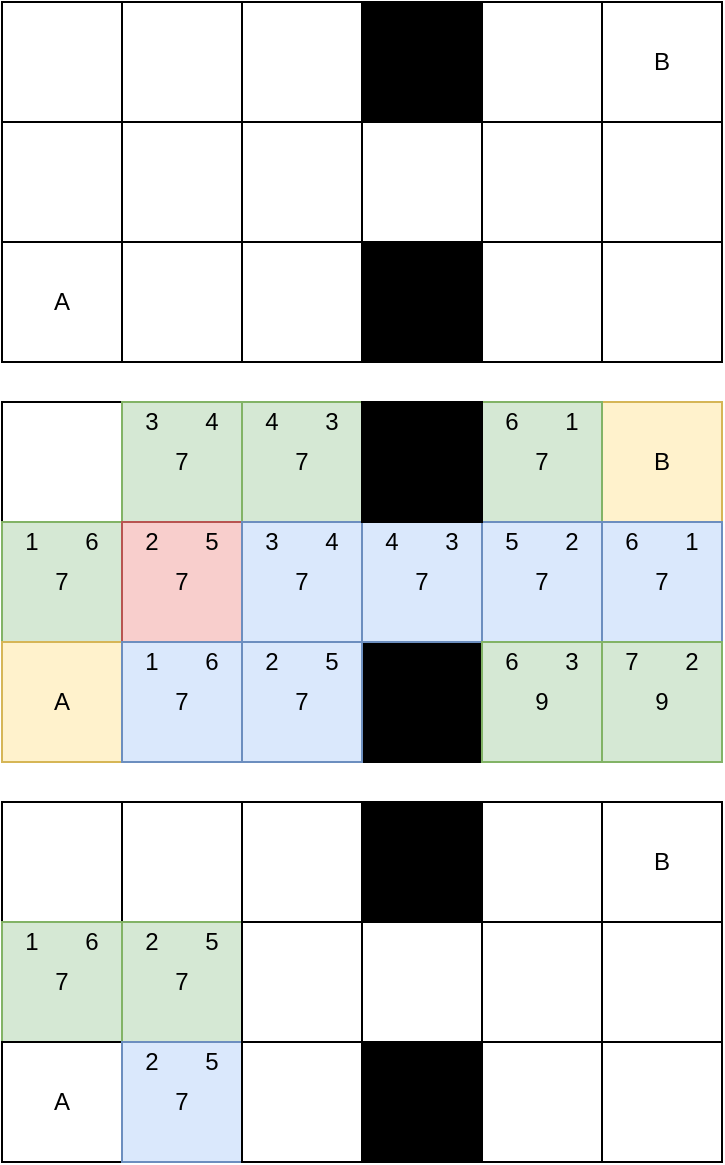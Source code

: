 <mxfile version="14.0.1" type="github">
  <diagram id="WG4QoraHiiLLyt8BlyPx" name="Page-1">
    <mxGraphModel dx="1177" dy="647" grid="1" gridSize="10" guides="1" tooltips="1" connect="1" arrows="1" fold="1" page="1" pageScale="1" pageWidth="827" pageHeight="1169" math="0" shadow="0">
      <root>
        <mxCell id="0" />
        <mxCell id="1" parent="0" />
        <mxCell id="RaWM7hHFEuQszaUXWWl6-1" value="" style="rounded=0;whiteSpace=wrap;html=1;" vertex="1" parent="1">
          <mxGeometry x="210" y="460" width="60" height="60" as="geometry" />
        </mxCell>
        <mxCell id="RaWM7hHFEuQszaUXWWl6-2" value="7" style="rounded=0;whiteSpace=wrap;html=1;fillColor=#d5e8d4;strokeColor=#82b366;" vertex="1" parent="1">
          <mxGeometry x="210" y="520" width="60" height="60" as="geometry" />
        </mxCell>
        <mxCell id="RaWM7hHFEuQszaUXWWl6-3" value="A" style="rounded=0;whiteSpace=wrap;html=1;fillColor=#fff2cc;strokeColor=#d6b656;" vertex="1" parent="1">
          <mxGeometry x="210" y="580" width="60" height="60" as="geometry" />
        </mxCell>
        <mxCell id="RaWM7hHFEuQszaUXWWl6-4" value="7" style="rounded=0;whiteSpace=wrap;html=1;fillColor=#d5e8d4;strokeColor=#82b366;" vertex="1" parent="1">
          <mxGeometry x="270" y="460" width="60" height="60" as="geometry" />
        </mxCell>
        <mxCell id="RaWM7hHFEuQszaUXWWl6-5" value="7" style="rounded=0;whiteSpace=wrap;html=1;fillColor=#f8cecc;strokeColor=#b85450;" vertex="1" parent="1">
          <mxGeometry x="270" y="520" width="60" height="60" as="geometry" />
        </mxCell>
        <mxCell id="RaWM7hHFEuQszaUXWWl6-6" value="7" style="rounded=0;whiteSpace=wrap;html=1;fillColor=#dae8fc;strokeColor=#6c8ebf;" vertex="1" parent="1">
          <mxGeometry x="270" y="580" width="60" height="60" as="geometry" />
        </mxCell>
        <mxCell id="RaWM7hHFEuQszaUXWWl6-7" value="" style="rounded=0;whiteSpace=wrap;html=1;" vertex="1" parent="1">
          <mxGeometry x="390" y="460" width="60" height="60" as="geometry" />
        </mxCell>
        <mxCell id="RaWM7hHFEuQszaUXWWl6-8" value="" style="rounded=0;whiteSpace=wrap;html=1;fillColor=#000000;" vertex="1" parent="1">
          <mxGeometry x="390" y="580" width="60" height="60" as="geometry" />
        </mxCell>
        <mxCell id="RaWM7hHFEuQszaUXWWl6-9" value="7" style="rounded=0;whiteSpace=wrap;html=1;fillColor=#dae8fc;strokeColor=#6c8ebf;" vertex="1" parent="1">
          <mxGeometry x="390" y="520" width="60" height="60" as="geometry" />
        </mxCell>
        <mxCell id="RaWM7hHFEuQszaUXWWl6-10" value="7" style="rounded=0;whiteSpace=wrap;html=1;fillColor=#d5e8d4;strokeColor=#82b366;" vertex="1" parent="1">
          <mxGeometry x="330" y="460" width="60" height="60" as="geometry" />
        </mxCell>
        <mxCell id="RaWM7hHFEuQszaUXWWl6-11" value="7" style="rounded=0;whiteSpace=wrap;html=1;fillColor=#dae8fc;strokeColor=#6c8ebf;" vertex="1" parent="1">
          <mxGeometry x="330" y="520" width="60" height="60" as="geometry" />
        </mxCell>
        <mxCell id="RaWM7hHFEuQszaUXWWl6-12" value="7" style="rounded=0;whiteSpace=wrap;html=1;fillColor=#dae8fc;strokeColor=#6c8ebf;" vertex="1" parent="1">
          <mxGeometry x="330" y="580" width="60" height="60" as="geometry" />
        </mxCell>
        <mxCell id="RaWM7hHFEuQszaUXWWl6-13" value="B" style="rounded=0;whiteSpace=wrap;html=1;fillColor=#fff2cc;strokeColor=#d6b656;" vertex="1" parent="1">
          <mxGeometry x="510" y="460" width="60" height="60" as="geometry" />
        </mxCell>
        <mxCell id="RaWM7hHFEuQszaUXWWl6-14" value="7" style="rounded=0;whiteSpace=wrap;html=1;fillColor=#dae8fc;strokeColor=#6c8ebf;" vertex="1" parent="1">
          <mxGeometry x="510" y="520" width="60" height="60" as="geometry" />
        </mxCell>
        <mxCell id="RaWM7hHFEuQszaUXWWl6-15" value="9" style="rounded=0;whiteSpace=wrap;html=1;fillColor=#d5e8d4;strokeColor=#82b366;" vertex="1" parent="1">
          <mxGeometry x="510" y="580" width="60" height="60" as="geometry" />
        </mxCell>
        <mxCell id="RaWM7hHFEuQszaUXWWl6-16" value="7" style="rounded=0;whiteSpace=wrap;html=1;fillColor=#d5e8d4;strokeColor=#82b366;" vertex="1" parent="1">
          <mxGeometry x="450" y="460" width="60" height="60" as="geometry" />
        </mxCell>
        <mxCell id="RaWM7hHFEuQszaUXWWl6-17" value="7" style="rounded=0;whiteSpace=wrap;html=1;fillColor=#dae8fc;strokeColor=#6c8ebf;" vertex="1" parent="1">
          <mxGeometry x="450" y="520" width="60" height="60" as="geometry" />
        </mxCell>
        <mxCell id="RaWM7hHFEuQszaUXWWl6-18" value="9" style="rounded=0;whiteSpace=wrap;html=1;fillColor=#d5e8d4;strokeColor=#82b366;" vertex="1" parent="1">
          <mxGeometry x="450" y="580" width="60" height="60" as="geometry" />
        </mxCell>
        <mxCell id="RaWM7hHFEuQszaUXWWl6-19" value="" style="rounded=0;whiteSpace=wrap;html=1;fillColor=#000000;" vertex="1" parent="1">
          <mxGeometry x="390" y="460" width="60" height="60" as="geometry" />
        </mxCell>
        <mxCell id="RaWM7hHFEuQszaUXWWl6-20" value="1" style="text;html=1;strokeColor=none;fillColor=none;align=center;verticalAlign=middle;whiteSpace=wrap;rounded=0;" vertex="1" parent="1">
          <mxGeometry x="270" y="580" width="30" height="20" as="geometry" />
        </mxCell>
        <mxCell id="RaWM7hHFEuQszaUXWWl6-21" value="6" style="text;html=1;strokeColor=none;fillColor=none;align=center;verticalAlign=middle;whiteSpace=wrap;rounded=0;" vertex="1" parent="1">
          <mxGeometry x="300" y="580" width="30" height="20" as="geometry" />
        </mxCell>
        <mxCell id="RaWM7hHFEuQszaUXWWl6-22" value="2" style="text;html=1;strokeColor=none;fillColor=none;align=center;verticalAlign=middle;whiteSpace=wrap;rounded=0;" vertex="1" parent="1">
          <mxGeometry x="330" y="580" width="30" height="20" as="geometry" />
        </mxCell>
        <mxCell id="RaWM7hHFEuQszaUXWWl6-23" value="5" style="text;html=1;strokeColor=none;fillColor=none;align=center;verticalAlign=middle;whiteSpace=wrap;rounded=0;" vertex="1" parent="1">
          <mxGeometry x="360" y="580" width="30" height="20" as="geometry" />
        </mxCell>
        <mxCell id="RaWM7hHFEuQszaUXWWl6-26" value="3" style="text;html=1;strokeColor=none;fillColor=none;align=center;verticalAlign=middle;whiteSpace=wrap;rounded=0;" vertex="1" parent="1">
          <mxGeometry x="330" y="520" width="30" height="20" as="geometry" />
        </mxCell>
        <mxCell id="RaWM7hHFEuQszaUXWWl6-27" value="4" style="text;html=1;strokeColor=none;fillColor=none;align=center;verticalAlign=middle;whiteSpace=wrap;rounded=0;" vertex="1" parent="1">
          <mxGeometry x="360" y="520" width="30" height="20" as="geometry" />
        </mxCell>
        <mxCell id="RaWM7hHFEuQszaUXWWl6-28" value="2" style="text;html=1;strokeColor=none;fillColor=none;align=center;verticalAlign=middle;whiteSpace=wrap;rounded=0;" vertex="1" parent="1">
          <mxGeometry x="270" y="520" width="30" height="20" as="geometry" />
        </mxCell>
        <mxCell id="RaWM7hHFEuQszaUXWWl6-29" value="5" style="text;html=1;strokeColor=none;fillColor=none;align=center;verticalAlign=middle;whiteSpace=wrap;rounded=0;" vertex="1" parent="1">
          <mxGeometry x="300" y="520" width="30" height="20" as="geometry" />
        </mxCell>
        <mxCell id="RaWM7hHFEuQszaUXWWl6-30" value="1" style="text;html=1;strokeColor=none;fillColor=none;align=center;verticalAlign=middle;whiteSpace=wrap;rounded=0;" vertex="1" parent="1">
          <mxGeometry x="210" y="520" width="30" height="20" as="geometry" />
        </mxCell>
        <mxCell id="RaWM7hHFEuQszaUXWWl6-31" value="6" style="text;html=1;strokeColor=none;fillColor=none;align=center;verticalAlign=middle;whiteSpace=wrap;rounded=0;" vertex="1" parent="1">
          <mxGeometry x="240" y="520" width="30" height="20" as="geometry" />
        </mxCell>
        <mxCell id="RaWM7hHFEuQszaUXWWl6-32" value="3" style="text;html=1;strokeColor=none;fillColor=none;align=center;verticalAlign=middle;whiteSpace=wrap;rounded=0;" vertex="1" parent="1">
          <mxGeometry x="270" y="460" width="30" height="20" as="geometry" />
        </mxCell>
        <mxCell id="RaWM7hHFEuQszaUXWWl6-33" value="4" style="text;html=1;strokeColor=none;fillColor=none;align=center;verticalAlign=middle;whiteSpace=wrap;rounded=0;" vertex="1" parent="1">
          <mxGeometry x="300" y="460" width="30" height="20" as="geometry" />
        </mxCell>
        <mxCell id="RaWM7hHFEuQszaUXWWl6-34" value="4" style="text;html=1;strokeColor=none;fillColor=none;align=center;verticalAlign=middle;whiteSpace=wrap;rounded=0;" vertex="1" parent="1">
          <mxGeometry x="330" y="460" width="30" height="20" as="geometry" />
        </mxCell>
        <mxCell id="RaWM7hHFEuQszaUXWWl6-35" value="3" style="text;html=1;strokeColor=none;fillColor=none;align=center;verticalAlign=middle;whiteSpace=wrap;rounded=0;" vertex="1" parent="1">
          <mxGeometry x="360" y="460" width="30" height="20" as="geometry" />
        </mxCell>
        <mxCell id="RaWM7hHFEuQszaUXWWl6-36" value="6" style="text;html=1;strokeColor=none;fillColor=none;align=center;verticalAlign=middle;whiteSpace=wrap;rounded=0;" vertex="1" parent="1">
          <mxGeometry x="450" y="460" width="30" height="20" as="geometry" />
        </mxCell>
        <mxCell id="RaWM7hHFEuQszaUXWWl6-37" value="1" style="text;html=1;strokeColor=none;fillColor=none;align=center;verticalAlign=middle;whiteSpace=wrap;rounded=0;" vertex="1" parent="1">
          <mxGeometry x="480" y="460" width="30" height="20" as="geometry" />
        </mxCell>
        <mxCell id="RaWM7hHFEuQszaUXWWl6-38" value="4" style="text;html=1;strokeColor=none;fillColor=none;align=center;verticalAlign=middle;whiteSpace=wrap;rounded=0;" vertex="1" parent="1">
          <mxGeometry x="390" y="520" width="30" height="20" as="geometry" />
        </mxCell>
        <mxCell id="RaWM7hHFEuQszaUXWWl6-39" value="3" style="text;html=1;strokeColor=none;fillColor=none;align=center;verticalAlign=middle;whiteSpace=wrap;rounded=0;" vertex="1" parent="1">
          <mxGeometry x="420" y="520" width="30" height="20" as="geometry" />
        </mxCell>
        <mxCell id="RaWM7hHFEuQszaUXWWl6-40" value="5" style="text;html=1;strokeColor=none;fillColor=none;align=center;verticalAlign=middle;whiteSpace=wrap;rounded=0;" vertex="1" parent="1">
          <mxGeometry x="450" y="520" width="30" height="20" as="geometry" />
        </mxCell>
        <mxCell id="RaWM7hHFEuQszaUXWWl6-41" value="2" style="text;html=1;strokeColor=none;fillColor=none;align=center;verticalAlign=middle;whiteSpace=wrap;rounded=0;" vertex="1" parent="1">
          <mxGeometry x="480" y="520" width="30" height="20" as="geometry" />
        </mxCell>
        <mxCell id="RaWM7hHFEuQszaUXWWl6-42" value="6" style="text;html=1;strokeColor=none;fillColor=none;align=center;verticalAlign=middle;whiteSpace=wrap;rounded=0;" vertex="1" parent="1">
          <mxGeometry x="510" y="520" width="30" height="20" as="geometry" />
        </mxCell>
        <mxCell id="RaWM7hHFEuQszaUXWWl6-43" value="1" style="text;html=1;strokeColor=none;fillColor=none;align=center;verticalAlign=middle;whiteSpace=wrap;rounded=0;" vertex="1" parent="1">
          <mxGeometry x="540" y="520" width="30" height="20" as="geometry" />
        </mxCell>
        <mxCell id="RaWM7hHFEuQszaUXWWl6-44" value="7" style="text;html=1;strokeColor=none;fillColor=none;align=center;verticalAlign=middle;whiteSpace=wrap;rounded=0;" vertex="1" parent="1">
          <mxGeometry x="510" y="580" width="30" height="20" as="geometry" />
        </mxCell>
        <mxCell id="RaWM7hHFEuQszaUXWWl6-45" value="2" style="text;html=1;strokeColor=none;fillColor=none;align=center;verticalAlign=middle;whiteSpace=wrap;rounded=0;" vertex="1" parent="1">
          <mxGeometry x="540" y="580" width="30" height="20" as="geometry" />
        </mxCell>
        <mxCell id="RaWM7hHFEuQszaUXWWl6-46" value="6" style="text;html=1;strokeColor=none;fillColor=none;align=center;verticalAlign=middle;whiteSpace=wrap;rounded=0;" vertex="1" parent="1">
          <mxGeometry x="450" y="580" width="30" height="20" as="geometry" />
        </mxCell>
        <mxCell id="RaWM7hHFEuQszaUXWWl6-47" value="3" style="text;html=1;strokeColor=none;fillColor=none;align=center;verticalAlign=middle;whiteSpace=wrap;rounded=0;" vertex="1" parent="1">
          <mxGeometry x="480" y="580" width="30" height="20" as="geometry" />
        </mxCell>
        <mxCell id="RaWM7hHFEuQszaUXWWl6-93" value="" style="rounded=0;whiteSpace=wrap;html=1;" vertex="1" parent="1">
          <mxGeometry x="210" y="260" width="60" height="60" as="geometry" />
        </mxCell>
        <mxCell id="RaWM7hHFEuQszaUXWWl6-94" value="" style="rounded=0;whiteSpace=wrap;html=1;" vertex="1" parent="1">
          <mxGeometry x="210" y="320" width="60" height="60" as="geometry" />
        </mxCell>
        <mxCell id="RaWM7hHFEuQszaUXWWl6-95" value="A" style="rounded=0;whiteSpace=wrap;html=1;" vertex="1" parent="1">
          <mxGeometry x="210" y="380" width="60" height="60" as="geometry" />
        </mxCell>
        <mxCell id="RaWM7hHFEuQszaUXWWl6-96" value="" style="rounded=0;whiteSpace=wrap;html=1;" vertex="1" parent="1">
          <mxGeometry x="270" y="260" width="60" height="60" as="geometry" />
        </mxCell>
        <mxCell id="RaWM7hHFEuQszaUXWWl6-97" value="" style="rounded=0;whiteSpace=wrap;html=1;" vertex="1" parent="1">
          <mxGeometry x="270" y="320" width="60" height="60" as="geometry" />
        </mxCell>
        <mxCell id="RaWM7hHFEuQszaUXWWl6-98" value="" style="rounded=0;whiteSpace=wrap;html=1;" vertex="1" parent="1">
          <mxGeometry x="270" y="380" width="60" height="60" as="geometry" />
        </mxCell>
        <mxCell id="RaWM7hHFEuQszaUXWWl6-99" value="" style="rounded=0;whiteSpace=wrap;html=1;" vertex="1" parent="1">
          <mxGeometry x="390" y="260" width="60" height="60" as="geometry" />
        </mxCell>
        <mxCell id="RaWM7hHFEuQszaUXWWl6-100" value="" style="rounded=0;whiteSpace=wrap;html=1;fillColor=#000000;" vertex="1" parent="1">
          <mxGeometry x="390" y="380" width="60" height="60" as="geometry" />
        </mxCell>
        <mxCell id="RaWM7hHFEuQszaUXWWl6-101" value="" style="rounded=0;whiteSpace=wrap;html=1;" vertex="1" parent="1">
          <mxGeometry x="390" y="320" width="60" height="60" as="geometry" />
        </mxCell>
        <mxCell id="RaWM7hHFEuQszaUXWWl6-102" value="" style="rounded=0;whiteSpace=wrap;html=1;" vertex="1" parent="1">
          <mxGeometry x="330" y="260" width="60" height="60" as="geometry" />
        </mxCell>
        <mxCell id="RaWM7hHFEuQszaUXWWl6-103" value="" style="rounded=0;whiteSpace=wrap;html=1;" vertex="1" parent="1">
          <mxGeometry x="330" y="320" width="60" height="60" as="geometry" />
        </mxCell>
        <mxCell id="RaWM7hHFEuQszaUXWWl6-104" value="" style="rounded=0;whiteSpace=wrap;html=1;" vertex="1" parent="1">
          <mxGeometry x="330" y="380" width="60" height="60" as="geometry" />
        </mxCell>
        <mxCell id="RaWM7hHFEuQszaUXWWl6-105" value="B" style="rounded=0;whiteSpace=wrap;html=1;" vertex="1" parent="1">
          <mxGeometry x="510" y="260" width="60" height="60" as="geometry" />
        </mxCell>
        <mxCell id="RaWM7hHFEuQszaUXWWl6-106" value="" style="rounded=0;whiteSpace=wrap;html=1;" vertex="1" parent="1">
          <mxGeometry x="510" y="320" width="60" height="60" as="geometry" />
        </mxCell>
        <mxCell id="RaWM7hHFEuQszaUXWWl6-107" value="" style="rounded=0;whiteSpace=wrap;html=1;" vertex="1" parent="1">
          <mxGeometry x="510" y="380" width="60" height="60" as="geometry" />
        </mxCell>
        <mxCell id="RaWM7hHFEuQszaUXWWl6-108" value="" style="rounded=0;whiteSpace=wrap;html=1;" vertex="1" parent="1">
          <mxGeometry x="450" y="260" width="60" height="60" as="geometry" />
        </mxCell>
        <mxCell id="RaWM7hHFEuQszaUXWWl6-109" value="" style="rounded=0;whiteSpace=wrap;html=1;" vertex="1" parent="1">
          <mxGeometry x="450" y="320" width="60" height="60" as="geometry" />
        </mxCell>
        <mxCell id="RaWM7hHFEuQszaUXWWl6-110" value="" style="rounded=0;whiteSpace=wrap;html=1;" vertex="1" parent="1">
          <mxGeometry x="450" y="380" width="60" height="60" as="geometry" />
        </mxCell>
        <mxCell id="RaWM7hHFEuQszaUXWWl6-111" value="" style="rounded=0;whiteSpace=wrap;html=1;fillColor=#000000;" vertex="1" parent="1">
          <mxGeometry x="390" y="260" width="60" height="60" as="geometry" />
        </mxCell>
        <mxCell id="RaWM7hHFEuQszaUXWWl6-138" value="" style="rounded=0;whiteSpace=wrap;html=1;" vertex="1" parent="1">
          <mxGeometry x="210" y="660" width="60" height="60" as="geometry" />
        </mxCell>
        <mxCell id="RaWM7hHFEuQszaUXWWl6-139" value="7" style="rounded=0;whiteSpace=wrap;html=1;fillColor=#d5e8d4;strokeColor=#82b366;" vertex="1" parent="1">
          <mxGeometry x="210" y="720" width="60" height="60" as="geometry" />
        </mxCell>
        <mxCell id="RaWM7hHFEuQszaUXWWl6-140" value="A" style="rounded=0;whiteSpace=wrap;html=1;" vertex="1" parent="1">
          <mxGeometry x="210" y="780" width="60" height="60" as="geometry" />
        </mxCell>
        <mxCell id="RaWM7hHFEuQszaUXWWl6-141" value="" style="rounded=0;whiteSpace=wrap;html=1;" vertex="1" parent="1">
          <mxGeometry x="270" y="660" width="60" height="60" as="geometry" />
        </mxCell>
        <mxCell id="RaWM7hHFEuQszaUXWWl6-142" value="7" style="rounded=0;whiteSpace=wrap;html=1;fillColor=#d5e8d4;strokeColor=#82b366;" vertex="1" parent="1">
          <mxGeometry x="270" y="720" width="60" height="60" as="geometry" />
        </mxCell>
        <mxCell id="RaWM7hHFEuQszaUXWWl6-143" value="7" style="rounded=0;whiteSpace=wrap;html=1;fillColor=#dae8fc;strokeColor=#6c8ebf;" vertex="1" parent="1">
          <mxGeometry x="270" y="780" width="60" height="60" as="geometry" />
        </mxCell>
        <mxCell id="RaWM7hHFEuQszaUXWWl6-144" value="" style="rounded=0;whiteSpace=wrap;html=1;" vertex="1" parent="1">
          <mxGeometry x="390" y="660" width="60" height="60" as="geometry" />
        </mxCell>
        <mxCell id="RaWM7hHFEuQszaUXWWl6-145" value="" style="rounded=0;whiteSpace=wrap;html=1;fillColor=#000000;" vertex="1" parent="1">
          <mxGeometry x="390" y="780" width="60" height="60" as="geometry" />
        </mxCell>
        <mxCell id="RaWM7hHFEuQszaUXWWl6-146" value="" style="rounded=0;whiteSpace=wrap;html=1;" vertex="1" parent="1">
          <mxGeometry x="390" y="720" width="60" height="60" as="geometry" />
        </mxCell>
        <mxCell id="RaWM7hHFEuQszaUXWWl6-147" value="" style="rounded=0;whiteSpace=wrap;html=1;" vertex="1" parent="1">
          <mxGeometry x="330" y="660" width="60" height="60" as="geometry" />
        </mxCell>
        <mxCell id="RaWM7hHFEuQszaUXWWl6-148" value="" style="rounded=0;whiteSpace=wrap;html=1;" vertex="1" parent="1">
          <mxGeometry x="330" y="720" width="60" height="60" as="geometry" />
        </mxCell>
        <mxCell id="RaWM7hHFEuQszaUXWWl6-149" value="" style="rounded=0;whiteSpace=wrap;html=1;" vertex="1" parent="1">
          <mxGeometry x="330" y="780" width="60" height="60" as="geometry" />
        </mxCell>
        <mxCell id="RaWM7hHFEuQszaUXWWl6-150" value="B" style="rounded=0;whiteSpace=wrap;html=1;" vertex="1" parent="1">
          <mxGeometry x="510" y="660" width="60" height="60" as="geometry" />
        </mxCell>
        <mxCell id="RaWM7hHFEuQszaUXWWl6-151" value="" style="rounded=0;whiteSpace=wrap;html=1;" vertex="1" parent="1">
          <mxGeometry x="510" y="720" width="60" height="60" as="geometry" />
        </mxCell>
        <mxCell id="RaWM7hHFEuQszaUXWWl6-152" value="" style="rounded=0;whiteSpace=wrap;html=1;" vertex="1" parent="1">
          <mxGeometry x="510" y="780" width="60" height="60" as="geometry" />
        </mxCell>
        <mxCell id="RaWM7hHFEuQszaUXWWl6-153" value="" style="rounded=0;whiteSpace=wrap;html=1;" vertex="1" parent="1">
          <mxGeometry x="450" y="660" width="60" height="60" as="geometry" />
        </mxCell>
        <mxCell id="RaWM7hHFEuQszaUXWWl6-154" value="" style="rounded=0;whiteSpace=wrap;html=1;" vertex="1" parent="1">
          <mxGeometry x="450" y="720" width="60" height="60" as="geometry" />
        </mxCell>
        <mxCell id="RaWM7hHFEuQszaUXWWl6-155" value="" style="rounded=0;whiteSpace=wrap;html=1;" vertex="1" parent="1">
          <mxGeometry x="450" y="780" width="60" height="60" as="geometry" />
        </mxCell>
        <mxCell id="RaWM7hHFEuQszaUXWWl6-156" value="" style="rounded=0;whiteSpace=wrap;html=1;fillColor=#000000;" vertex="1" parent="1">
          <mxGeometry x="390" y="660" width="60" height="60" as="geometry" />
        </mxCell>
        <mxCell id="RaWM7hHFEuQszaUXWWl6-157" value="1" style="text;html=1;strokeColor=none;fillColor=none;align=center;verticalAlign=middle;whiteSpace=wrap;rounded=0;" vertex="1" parent="1">
          <mxGeometry x="210" y="720" width="30" height="20" as="geometry" />
        </mxCell>
        <mxCell id="RaWM7hHFEuQszaUXWWl6-158" value="6" style="text;html=1;strokeColor=none;fillColor=none;align=center;verticalAlign=middle;whiteSpace=wrap;rounded=0;" vertex="1" parent="1">
          <mxGeometry x="240" y="720" width="30" height="20" as="geometry" />
        </mxCell>
        <mxCell id="RaWM7hHFEuQszaUXWWl6-159" value="2" style="text;html=1;strokeColor=none;fillColor=none;align=center;verticalAlign=middle;whiteSpace=wrap;rounded=0;" vertex="1" parent="1">
          <mxGeometry x="270" y="720" width="30" height="20" as="geometry" />
        </mxCell>
        <mxCell id="RaWM7hHFEuQszaUXWWl6-160" value="5" style="text;html=1;strokeColor=none;fillColor=none;align=center;verticalAlign=middle;whiteSpace=wrap;rounded=0;" vertex="1" parent="1">
          <mxGeometry x="300" y="720" width="30" height="20" as="geometry" />
        </mxCell>
        <mxCell id="RaWM7hHFEuQszaUXWWl6-161" value="2" style="text;html=1;strokeColor=none;fillColor=none;align=center;verticalAlign=middle;whiteSpace=wrap;rounded=0;" vertex="1" parent="1">
          <mxGeometry x="270" y="780" width="30" height="20" as="geometry" />
        </mxCell>
        <mxCell id="RaWM7hHFEuQszaUXWWl6-162" value="5" style="text;html=1;strokeColor=none;fillColor=none;align=center;verticalAlign=middle;whiteSpace=wrap;rounded=0;" vertex="1" parent="1">
          <mxGeometry x="300" y="780" width="30" height="20" as="geometry" />
        </mxCell>
      </root>
    </mxGraphModel>
  </diagram>
</mxfile>
